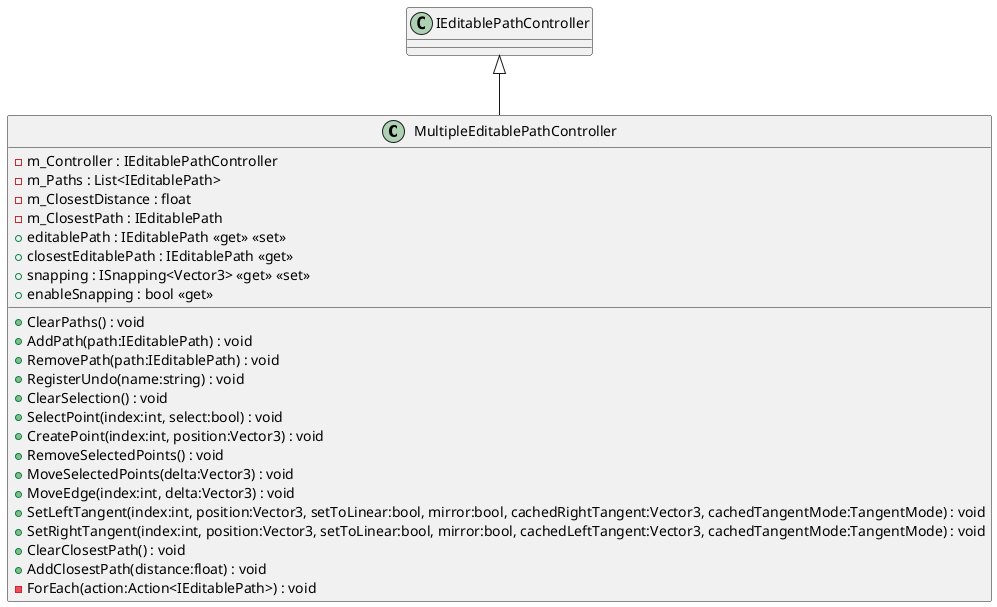 @startuml
class MultipleEditablePathController {
    - m_Controller : IEditablePathController
    - m_Paths : List<IEditablePath>
    - m_ClosestDistance : float
    - m_ClosestPath : IEditablePath
    + editablePath : IEditablePath <<get>> <<set>>
    + closestEditablePath : IEditablePath <<get>>
    + snapping : ISnapping<Vector3> <<get>> <<set>>
    + enableSnapping : bool <<get>>
    + ClearPaths() : void
    + AddPath(path:IEditablePath) : void
    + RemovePath(path:IEditablePath) : void
    + RegisterUndo(name:string) : void
    + ClearSelection() : void
    + SelectPoint(index:int, select:bool) : void
    + CreatePoint(index:int, position:Vector3) : void
    + RemoveSelectedPoints() : void
    + MoveSelectedPoints(delta:Vector3) : void
    + MoveEdge(index:int, delta:Vector3) : void
    + SetLeftTangent(index:int, position:Vector3, setToLinear:bool, mirror:bool, cachedRightTangent:Vector3, cachedTangentMode:TangentMode) : void
    + SetRightTangent(index:int, position:Vector3, setToLinear:bool, mirror:bool, cachedLeftTangent:Vector3, cachedTangentMode:TangentMode) : void
    + ClearClosestPath() : void
    + AddClosestPath(distance:float) : void
    - ForEach(action:Action<IEditablePath>) : void
}
IEditablePathController <|-- MultipleEditablePathController
@enduml
